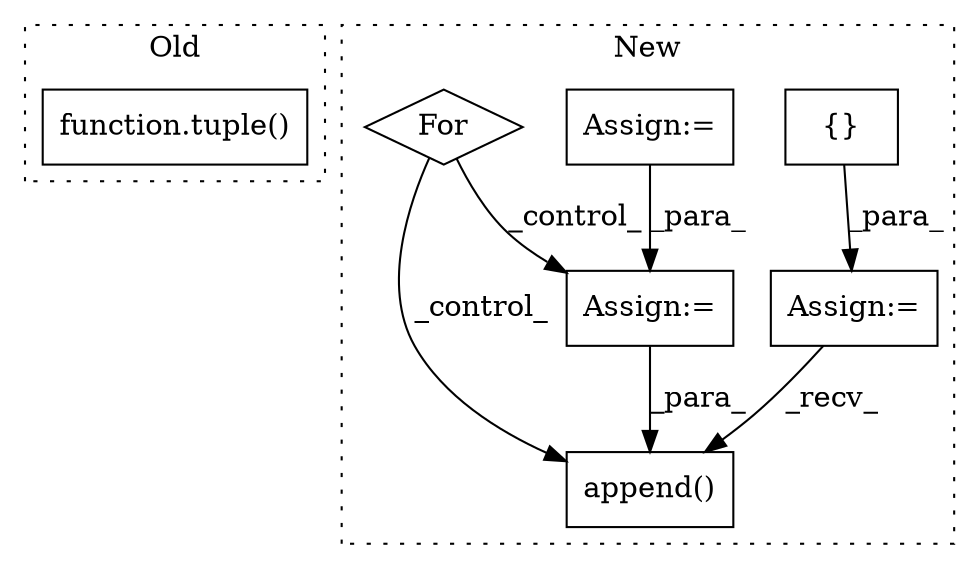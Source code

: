 digraph G {
subgraph cluster0 {
1 [label="function.tuple()" a="75" s="340,403" l="6,1" shape="box"];
label = "Old";
style="dotted";
}
subgraph cluster1 {
2 [label="append()" a="75" s="1015,1045" l="14,1" shape="box"];
3 [label="{}" a="59" s="573,573" l="2,1" shape="box"];
4 [label="Assign:=" a="68" s="570" l="3" shape="box"];
5 [label="For" a="107" s="626,684" l="4,10" shape="diamond"];
6 [label="Assign:=" a="68" s="965" l="3" shape="box"];
7 [label="Assign:=" a="68" s="585" l="3" shape="box"];
label = "New";
style="dotted";
}
3 -> 4 [label="_para_"];
4 -> 2 [label="_recv_"];
5 -> 6 [label="_control_"];
5 -> 2 [label="_control_"];
6 -> 2 [label="_para_"];
7 -> 6 [label="_para_"];
}